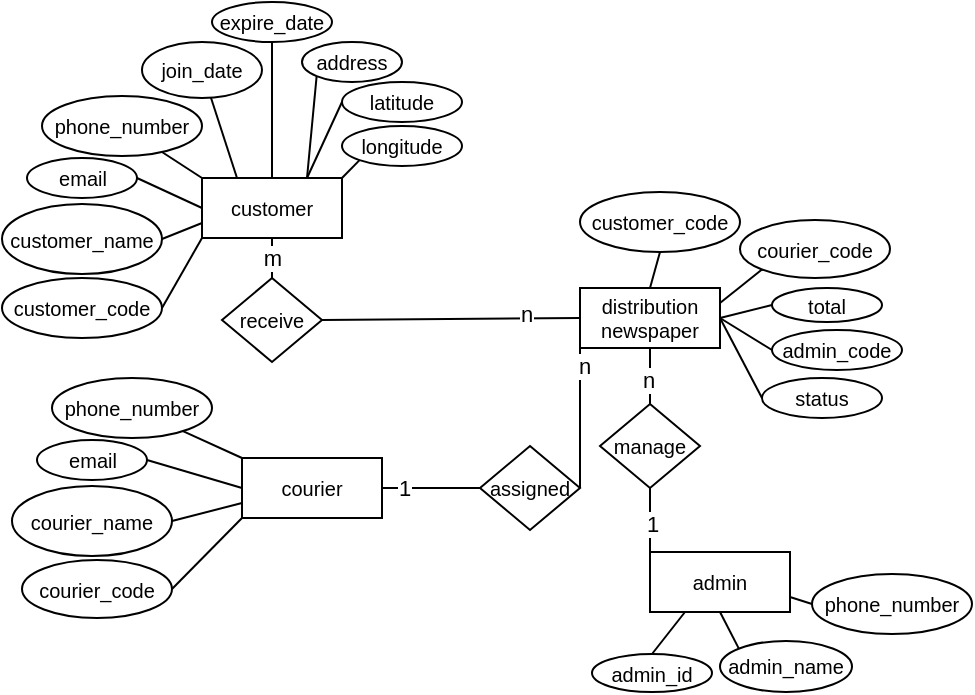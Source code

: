 <mxfile version="21.6.3" type="github">
  <diagram name="Halaman-1" id="nuiSfRS71nD0shJb9EcE">
    <mxGraphModel dx="823" dy="550" grid="1" gridSize="10" guides="1" tooltips="1" connect="1" arrows="1" fold="1" page="1" pageScale="1" pageWidth="827" pageHeight="1169" math="0" shadow="0">
      <root>
        <mxCell id="0" />
        <mxCell id="1" parent="0" />
        <mxCell id="Na1XoPNJRYPSw73fV12i-1" value="email" style="ellipse;whiteSpace=wrap;html=1;fontSize=10;" parent="1" vertex="1">
          <mxGeometry x="52.5" y="118" width="55" height="20" as="geometry" />
        </mxCell>
        <mxCell id="Na1XoPNJRYPSw73fV12i-5" value="courier" style="rounded=0;whiteSpace=wrap;html=1;fontSize=10;" parent="1" vertex="1">
          <mxGeometry x="160" y="268" width="70" height="30" as="geometry" />
        </mxCell>
        <mxCell id="Na1XoPNJRYPSw73fV12i-6" value="customer" style="rounded=0;whiteSpace=wrap;html=1;fontSize=10;" parent="1" vertex="1">
          <mxGeometry x="140" y="128" width="70" height="30" as="geometry" />
        </mxCell>
        <mxCell id="Na1XoPNJRYPSw73fV12i-7" value="customer_code" style="ellipse;whiteSpace=wrap;html=1;fontSize=10;" parent="1" vertex="1">
          <mxGeometry x="40" y="178" width="80" height="30" as="geometry" />
        </mxCell>
        <mxCell id="Na1XoPNJRYPSw73fV12i-8" value="customer_name" style="ellipse;whiteSpace=wrap;html=1;fontSize=10;" parent="1" vertex="1">
          <mxGeometry x="40" y="141" width="80" height="35" as="geometry" />
        </mxCell>
        <mxCell id="Na1XoPNJRYPSw73fV12i-9" value="phone_number" style="ellipse;whiteSpace=wrap;html=1;fontSize=10;" parent="1" vertex="1">
          <mxGeometry x="60" y="87" width="80" height="30" as="geometry" />
        </mxCell>
        <mxCell id="Na1XoPNJRYPSw73fV12i-10" value="join_date" style="ellipse;whiteSpace=wrap;html=1;fontSize=10;" parent="1" vertex="1">
          <mxGeometry x="110" y="60" width="60" height="28" as="geometry" />
        </mxCell>
        <mxCell id="Na1XoPNJRYPSw73fV12i-11" value="expire_date" style="ellipse;whiteSpace=wrap;html=1;fontSize=10;" parent="1" vertex="1">
          <mxGeometry x="145" y="40" width="60" height="20" as="geometry" />
        </mxCell>
        <mxCell id="Na1XoPNJRYPSw73fV12i-12" value="address" style="ellipse;whiteSpace=wrap;html=1;fontSize=10;" parent="1" vertex="1">
          <mxGeometry x="190" y="60" width="50" height="20" as="geometry" />
        </mxCell>
        <mxCell id="Na1XoPNJRYPSw73fV12i-13" value="latitude" style="ellipse;whiteSpace=wrap;html=1;fontSize=10;" parent="1" vertex="1">
          <mxGeometry x="210" y="80" width="60" height="20" as="geometry" />
        </mxCell>
        <mxCell id="Na1XoPNJRYPSw73fV12i-14" value="longitude" style="ellipse;whiteSpace=wrap;html=1;fontSize=10;" parent="1" vertex="1">
          <mxGeometry x="210" y="102" width="60" height="20" as="geometry" />
        </mxCell>
        <mxCell id="Na1XoPNJRYPSw73fV12i-17" value="" style="endArrow=none;html=1;rounded=0;exitX=1;exitY=0.5;exitDx=0;exitDy=0;entryX=0;entryY=1;entryDx=0;entryDy=0;" parent="1" source="Na1XoPNJRYPSw73fV12i-7" target="Na1XoPNJRYPSw73fV12i-6" edge="1">
          <mxGeometry width="50" height="50" relative="1" as="geometry">
            <mxPoint x="250" y="148" as="sourcePoint" />
            <mxPoint x="300" y="98" as="targetPoint" />
          </mxGeometry>
        </mxCell>
        <mxCell id="Na1XoPNJRYPSw73fV12i-19" value="" style="endArrow=none;html=1;rounded=0;exitX=1;exitY=0.5;exitDx=0;exitDy=0;entryX=0;entryY=0.75;entryDx=0;entryDy=0;" parent="1" source="Na1XoPNJRYPSw73fV12i-8" target="Na1XoPNJRYPSw73fV12i-6" edge="1">
          <mxGeometry width="50" height="50" relative="1" as="geometry">
            <mxPoint x="130" y="203" as="sourcePoint" />
            <mxPoint x="150" y="168" as="targetPoint" />
          </mxGeometry>
        </mxCell>
        <mxCell id="Na1XoPNJRYPSw73fV12i-20" value="" style="endArrow=none;html=1;rounded=0;exitX=1;exitY=0.5;exitDx=0;exitDy=0;entryX=0;entryY=0.5;entryDx=0;entryDy=0;" parent="1" source="Na1XoPNJRYPSw73fV12i-1" target="Na1XoPNJRYPSw73fV12i-6" edge="1">
          <mxGeometry width="50" height="50" relative="1" as="geometry">
            <mxPoint x="130" y="169" as="sourcePoint" />
            <mxPoint x="150" y="161" as="targetPoint" />
          </mxGeometry>
        </mxCell>
        <mxCell id="Na1XoPNJRYPSw73fV12i-21" value="" style="endArrow=none;html=1;rounded=0;entryX=0;entryY=0;entryDx=0;entryDy=0;" parent="1" source="Na1XoPNJRYPSw73fV12i-9" target="Na1XoPNJRYPSw73fV12i-6" edge="1">
          <mxGeometry width="50" height="50" relative="1" as="geometry">
            <mxPoint x="117" y="138" as="sourcePoint" />
            <mxPoint x="150" y="153" as="targetPoint" />
          </mxGeometry>
        </mxCell>
        <mxCell id="Na1XoPNJRYPSw73fV12i-22" value="" style="endArrow=none;html=1;rounded=0;entryX=0.25;entryY=0;entryDx=0;entryDy=0;" parent="1" source="Na1XoPNJRYPSw73fV12i-10" target="Na1XoPNJRYPSw73fV12i-6" edge="1">
          <mxGeometry width="50" height="50" relative="1" as="geometry">
            <mxPoint x="130" y="125" as="sourcePoint" />
            <mxPoint x="150" y="138" as="targetPoint" />
          </mxGeometry>
        </mxCell>
        <mxCell id="Na1XoPNJRYPSw73fV12i-23" value="" style="endArrow=none;html=1;rounded=0;entryX=0.5;entryY=0;entryDx=0;entryDy=0;" parent="1" source="Na1XoPNJRYPSw73fV12i-11" target="Na1XoPNJRYPSw73fV12i-6" edge="1">
          <mxGeometry width="50" height="50" relative="1" as="geometry">
            <mxPoint x="154" y="98" as="sourcePoint" />
            <mxPoint x="167" y="138" as="targetPoint" />
          </mxGeometry>
        </mxCell>
        <mxCell id="Na1XoPNJRYPSw73fV12i-24" value="" style="endArrow=none;html=1;rounded=0;entryX=0.75;entryY=0;entryDx=0;entryDy=0;exitX=0;exitY=1;exitDx=0;exitDy=0;" parent="1" source="Na1XoPNJRYPSw73fV12i-12" target="Na1XoPNJRYPSw73fV12i-6" edge="1">
          <mxGeometry width="50" height="50" relative="1" as="geometry">
            <mxPoint x="185" y="70" as="sourcePoint" />
            <mxPoint x="185" y="138" as="targetPoint" />
          </mxGeometry>
        </mxCell>
        <mxCell id="Na1XoPNJRYPSw73fV12i-25" value="" style="endArrow=none;html=1;rounded=0;entryX=0.75;entryY=0;entryDx=0;entryDy=0;exitX=0;exitY=0.5;exitDx=0;exitDy=0;" parent="1" source="Na1XoPNJRYPSw73fV12i-13" target="Na1XoPNJRYPSw73fV12i-6" edge="1">
          <mxGeometry width="50" height="50" relative="1" as="geometry">
            <mxPoint x="207" y="87" as="sourcePoint" />
            <mxPoint x="202" y="138" as="targetPoint" />
          </mxGeometry>
        </mxCell>
        <mxCell id="Na1XoPNJRYPSw73fV12i-26" value="" style="endArrow=none;html=1;rounded=0;entryX=1;entryY=0;entryDx=0;entryDy=0;exitX=0;exitY=1;exitDx=0;exitDy=0;" parent="1" source="Na1XoPNJRYPSw73fV12i-14" target="Na1XoPNJRYPSw73fV12i-6" edge="1">
          <mxGeometry width="50" height="50" relative="1" as="geometry">
            <mxPoint x="220" y="100" as="sourcePoint" />
            <mxPoint x="202" y="138" as="targetPoint" />
          </mxGeometry>
        </mxCell>
        <mxCell id="Na1XoPNJRYPSw73fV12i-27" value="admin" style="rounded=0;whiteSpace=wrap;html=1;fontSize=10;" parent="1" vertex="1">
          <mxGeometry x="364" y="315" width="70" height="30" as="geometry" />
        </mxCell>
        <mxCell id="Na1XoPNJRYPSw73fV12i-29" value="distribution&lt;br&gt;newspaper" style="rounded=0;whiteSpace=wrap;html=1;fontSize=10;" parent="1" vertex="1">
          <mxGeometry x="329" y="183" width="70" height="30" as="geometry" />
        </mxCell>
        <mxCell id="Na1XoPNJRYPSw73fV12i-30" value="email" style="ellipse;whiteSpace=wrap;html=1;fontSize=10;" parent="1" vertex="1">
          <mxGeometry x="57.5" y="259" width="55" height="20" as="geometry" />
        </mxCell>
        <mxCell id="Na1XoPNJRYPSw73fV12i-31" value="courier_code" style="ellipse;whiteSpace=wrap;html=1;fontSize=10;" parent="1" vertex="1">
          <mxGeometry x="50" y="319" width="75" height="29" as="geometry" />
        </mxCell>
        <mxCell id="Na1XoPNJRYPSw73fV12i-32" value="courier_name" style="ellipse;whiteSpace=wrap;html=1;fontSize=10;" parent="1" vertex="1">
          <mxGeometry x="45" y="282" width="80" height="35" as="geometry" />
        </mxCell>
        <mxCell id="Na1XoPNJRYPSw73fV12i-33" value="phone_number" style="ellipse;whiteSpace=wrap;html=1;fontSize=10;" parent="1" vertex="1">
          <mxGeometry x="65" y="228" width="80" height="30" as="geometry" />
        </mxCell>
        <mxCell id="Na1XoPNJRYPSw73fV12i-34" value="" style="endArrow=none;html=1;rounded=0;exitX=1;exitY=0.5;exitDx=0;exitDy=0;entryX=0;entryY=1;entryDx=0;entryDy=0;" parent="1" source="Na1XoPNJRYPSw73fV12i-31" target="Na1XoPNJRYPSw73fV12i-5" edge="1">
          <mxGeometry width="50" height="50" relative="1" as="geometry">
            <mxPoint x="255" y="289" as="sourcePoint" />
            <mxPoint x="145" y="299" as="targetPoint" />
          </mxGeometry>
        </mxCell>
        <mxCell id="Na1XoPNJRYPSw73fV12i-35" value="" style="endArrow=none;html=1;rounded=0;exitX=1;exitY=0.5;exitDx=0;exitDy=0;entryX=0;entryY=0.75;entryDx=0;entryDy=0;" parent="1" source="Na1XoPNJRYPSw73fV12i-32" target="Na1XoPNJRYPSw73fV12i-5" edge="1">
          <mxGeometry width="50" height="50" relative="1" as="geometry">
            <mxPoint x="135" y="344" as="sourcePoint" />
            <mxPoint x="145" y="292" as="targetPoint" />
          </mxGeometry>
        </mxCell>
        <mxCell id="Na1XoPNJRYPSw73fV12i-36" value="" style="endArrow=none;html=1;rounded=0;exitX=1;exitY=0.5;exitDx=0;exitDy=0;entryX=0;entryY=0.5;entryDx=0;entryDy=0;" parent="1" source="Na1XoPNJRYPSw73fV12i-30" target="Na1XoPNJRYPSw73fV12i-5" edge="1">
          <mxGeometry width="50" height="50" relative="1" as="geometry">
            <mxPoint x="135" y="310" as="sourcePoint" />
            <mxPoint x="145" y="284" as="targetPoint" />
          </mxGeometry>
        </mxCell>
        <mxCell id="Na1XoPNJRYPSw73fV12i-37" value="" style="endArrow=none;html=1;rounded=0;entryX=0;entryY=0;entryDx=0;entryDy=0;" parent="1" source="Na1XoPNJRYPSw73fV12i-33" target="Na1XoPNJRYPSw73fV12i-5" edge="1">
          <mxGeometry width="50" height="50" relative="1" as="geometry">
            <mxPoint x="122" y="279" as="sourcePoint" />
            <mxPoint x="145" y="269" as="targetPoint" />
          </mxGeometry>
        </mxCell>
        <mxCell id="Na1XoPNJRYPSw73fV12i-38" value="admin_id" style="ellipse;whiteSpace=wrap;html=1;fontSize=10;" parent="1" vertex="1">
          <mxGeometry x="335" y="366" width="60" height="19" as="geometry" />
        </mxCell>
        <mxCell id="Na1XoPNJRYPSw73fV12i-39" value="admin_name" style="ellipse;whiteSpace=wrap;html=1;fontSize=10;" parent="1" vertex="1">
          <mxGeometry x="399" y="359.5" width="66" height="25.5" as="geometry" />
        </mxCell>
        <mxCell id="Na1XoPNJRYPSw73fV12i-40" value="phone_number" style="ellipse;whiteSpace=wrap;html=1;fontSize=10;" parent="1" vertex="1">
          <mxGeometry x="445" y="326" width="80" height="30" as="geometry" />
        </mxCell>
        <mxCell id="Na1XoPNJRYPSw73fV12i-41" value="" style="endArrow=none;html=1;rounded=0;entryX=0.5;entryY=0;entryDx=0;entryDy=0;exitX=0.25;exitY=1;exitDx=0;exitDy=0;" parent="1" source="Na1XoPNJRYPSw73fV12i-27" target="Na1XoPNJRYPSw73fV12i-38" edge="1">
          <mxGeometry width="50" height="50" relative="1" as="geometry">
            <mxPoint x="325" y="245" as="sourcePoint" />
            <mxPoint x="375" y="195" as="targetPoint" />
          </mxGeometry>
        </mxCell>
        <mxCell id="Na1XoPNJRYPSw73fV12i-42" value="" style="endArrow=none;html=1;rounded=0;entryX=0;entryY=0;entryDx=0;entryDy=0;exitX=0.5;exitY=1;exitDx=0;exitDy=0;" parent="1" source="Na1XoPNJRYPSw73fV12i-27" target="Na1XoPNJRYPSw73fV12i-39" edge="1">
          <mxGeometry width="50" height="50" relative="1" as="geometry">
            <mxPoint x="392" y="355" as="sourcePoint" />
            <mxPoint x="375" y="376" as="targetPoint" />
          </mxGeometry>
        </mxCell>
        <mxCell id="Na1XoPNJRYPSw73fV12i-43" value="" style="endArrow=none;html=1;rounded=0;entryX=0;entryY=0.5;entryDx=0;entryDy=0;exitX=1;exitY=0.75;exitDx=0;exitDy=0;" parent="1" source="Na1XoPNJRYPSw73fV12i-27" target="Na1XoPNJRYPSw73fV12i-40" edge="1">
          <mxGeometry width="50" height="50" relative="1" as="geometry">
            <mxPoint x="409" y="355" as="sourcePoint" />
            <mxPoint x="418" y="373" as="targetPoint" />
          </mxGeometry>
        </mxCell>
        <mxCell id="Na1XoPNJRYPSw73fV12i-44" value="status" style="ellipse;whiteSpace=wrap;html=1;fontSize=10;" parent="1" vertex="1">
          <mxGeometry x="420" y="228" width="60" height="20" as="geometry" />
        </mxCell>
        <mxCell id="Na1XoPNJRYPSw73fV12i-45" value="customer_code" style="ellipse;whiteSpace=wrap;html=1;fontSize=10;" parent="1" vertex="1">
          <mxGeometry x="329" y="135" width="80" height="30" as="geometry" />
        </mxCell>
        <mxCell id="Na1XoPNJRYPSw73fV12i-46" value="courier_code" style="ellipse;whiteSpace=wrap;html=1;fontSize=10;" parent="1" vertex="1">
          <mxGeometry x="409" y="149" width="75" height="29" as="geometry" />
        </mxCell>
        <mxCell id="Na1XoPNJRYPSw73fV12i-48" value="" style="endArrow=none;html=1;rounded=0;entryX=0.5;entryY=1;entryDx=0;entryDy=0;exitX=0.5;exitY=0;exitDx=0;exitDy=0;" parent="1" source="Na1XoPNJRYPSw73fV12i-29" target="Na1XoPNJRYPSw73fV12i-45" edge="1">
          <mxGeometry width="50" height="50" relative="1" as="geometry">
            <mxPoint x="270" y="205" as="sourcePoint" />
            <mxPoint x="320" y="155" as="targetPoint" />
          </mxGeometry>
        </mxCell>
        <mxCell id="Na1XoPNJRYPSw73fV12i-49" value="" style="endArrow=none;html=1;rounded=0;entryX=0;entryY=1;entryDx=0;entryDy=0;exitX=1;exitY=0.25;exitDx=0;exitDy=0;" parent="1" source="Na1XoPNJRYPSw73fV12i-29" target="Na1XoPNJRYPSw73fV12i-46" edge="1">
          <mxGeometry width="50" height="50" relative="1" as="geometry">
            <mxPoint x="410" y="185" as="sourcePoint" />
            <mxPoint x="379" y="175" as="targetPoint" />
          </mxGeometry>
        </mxCell>
        <mxCell id="Na1XoPNJRYPSw73fV12i-50" value="" style="endArrow=none;html=1;rounded=0;entryX=0;entryY=0.5;entryDx=0;entryDy=0;exitX=1;exitY=0.5;exitDx=0;exitDy=0;" parent="1" source="Na1XoPNJRYPSw73fV12i-29" target="Na1XoPNJRYPSw73fV12i-44" edge="1">
          <mxGeometry width="50" height="50" relative="1" as="geometry">
            <mxPoint x="409" y="201" as="sourcePoint" />
            <mxPoint x="430" y="191" as="targetPoint" />
          </mxGeometry>
        </mxCell>
        <mxCell id="Na1XoPNJRYPSw73fV12i-51" value="receive" style="rhombus;whiteSpace=wrap;html=1;fontSize=10;" parent="1" vertex="1">
          <mxGeometry x="150" y="178" width="50" height="42" as="geometry" />
        </mxCell>
        <mxCell id="Na1XoPNJRYPSw73fV12i-56" value="m" style="endArrow=none;html=1;rounded=0;entryX=0.5;entryY=1;entryDx=0;entryDy=0;exitX=0.5;exitY=0;exitDx=0;exitDy=0;" parent="1" source="Na1XoPNJRYPSw73fV12i-51" target="Na1XoPNJRYPSw73fV12i-6" edge="1">
          <mxGeometry width="50" height="50" relative="1" as="geometry">
            <mxPoint x="270" y="198" as="sourcePoint" />
            <mxPoint x="320" y="148" as="targetPoint" />
          </mxGeometry>
        </mxCell>
        <mxCell id="Na1XoPNJRYPSw73fV12i-57" value="" style="endArrow=none;html=1;rounded=0;exitX=1;exitY=0.5;exitDx=0;exitDy=0;entryX=0;entryY=0.5;entryDx=0;entryDy=0;" parent="1" source="Na1XoPNJRYPSw73fV12i-51" target="Na1XoPNJRYPSw73fV12i-29" edge="1">
          <mxGeometry width="50" height="50" relative="1" as="geometry">
            <mxPoint x="270" y="198" as="sourcePoint" />
            <mxPoint x="320" y="148" as="targetPoint" />
          </mxGeometry>
        </mxCell>
        <mxCell id="ycjDeE78NnPNzrrvT1JK-5" value="n" style="edgeLabel;html=1;align=center;verticalAlign=middle;resizable=0;points=[];" parent="Na1XoPNJRYPSw73fV12i-57" vertex="1" connectable="0">
          <mxGeometry x="0.579" y="2" relative="1" as="geometry">
            <mxPoint as="offset" />
          </mxGeometry>
        </mxCell>
        <mxCell id="Na1XoPNJRYPSw73fV12i-58" value="assigned" style="rhombus;whiteSpace=wrap;html=1;fontSize=10;" parent="1" vertex="1">
          <mxGeometry x="279" y="262" width="50" height="42" as="geometry" />
        </mxCell>
        <mxCell id="Na1XoPNJRYPSw73fV12i-59" value="" style="endArrow=none;html=1;rounded=0;exitX=1;exitY=0.5;exitDx=0;exitDy=0;entryX=0;entryY=0.5;entryDx=0;entryDy=0;" parent="1" source="Na1XoPNJRYPSw73fV12i-5" target="Na1XoPNJRYPSw73fV12i-58" edge="1">
          <mxGeometry width="50" height="50" relative="1" as="geometry">
            <mxPoint x="210" y="209" as="sourcePoint" />
            <mxPoint x="339" y="208" as="targetPoint" />
          </mxGeometry>
        </mxCell>
        <mxCell id="ycjDeE78NnPNzrrvT1JK-8" value="1" style="edgeLabel;html=1;align=center;verticalAlign=middle;resizable=0;points=[];" parent="Na1XoPNJRYPSw73fV12i-59" vertex="1" connectable="0">
          <mxGeometry x="-0.543" relative="1" as="geometry">
            <mxPoint as="offset" />
          </mxGeometry>
        </mxCell>
        <mxCell id="Na1XoPNJRYPSw73fV12i-60" value="manage" style="rhombus;whiteSpace=wrap;html=1;fontSize=10;" parent="1" vertex="1">
          <mxGeometry x="339" y="241" width="50" height="42" as="geometry" />
        </mxCell>
        <mxCell id="Na1XoPNJRYPSw73fV12i-61" value="" style="endArrow=none;html=1;rounded=0;entryX=0.5;entryY=1;entryDx=0;entryDy=0;exitX=0;exitY=0;exitDx=0;exitDy=0;" parent="1" source="Na1XoPNJRYPSw73fV12i-27" target="Na1XoPNJRYPSw73fV12i-60" edge="1">
          <mxGeometry width="50" height="50" relative="1" as="geometry">
            <mxPoint x="387" y="347" as="sourcePoint" />
            <mxPoint x="364" y="289" as="targetPoint" />
          </mxGeometry>
        </mxCell>
        <mxCell id="ycjDeE78NnPNzrrvT1JK-6" value="1" style="edgeLabel;html=1;align=center;verticalAlign=middle;resizable=0;points=[];" parent="Na1XoPNJRYPSw73fV12i-61" vertex="1" connectable="0">
          <mxGeometry x="-0.118" y="-1" relative="1" as="geometry">
            <mxPoint as="offset" />
          </mxGeometry>
        </mxCell>
        <mxCell id="Na1XoPNJRYPSw73fV12i-62" value="" style="endArrow=none;html=1;rounded=0;entryX=0.5;entryY=1;entryDx=0;entryDy=0;exitX=0.5;exitY=0;exitDx=0;exitDy=0;" parent="1" source="Na1XoPNJRYPSw73fV12i-60" target="Na1XoPNJRYPSw73fV12i-29" edge="1">
          <mxGeometry width="50" height="50" relative="1" as="geometry">
            <mxPoint x="374" y="298" as="sourcePoint" />
            <mxPoint x="374" y="280" as="targetPoint" />
          </mxGeometry>
        </mxCell>
        <mxCell id="ycjDeE78NnPNzrrvT1JK-7" value="n" style="edgeLabel;html=1;align=center;verticalAlign=middle;resizable=0;points=[];" parent="Na1XoPNJRYPSw73fV12i-62" vertex="1" connectable="0">
          <mxGeometry x="-0.108" y="1" relative="1" as="geometry">
            <mxPoint as="offset" />
          </mxGeometry>
        </mxCell>
        <mxCell id="Na1XoPNJRYPSw73fV12i-64" value="" style="endArrow=none;html=1;rounded=0;entryX=0;entryY=1;entryDx=0;entryDy=0;exitX=1;exitY=0.5;exitDx=0;exitDy=0;" parent="1" source="Na1XoPNJRYPSw73fV12i-58" target="Na1XoPNJRYPSw73fV12i-29" edge="1">
          <mxGeometry width="50" height="50" relative="1" as="geometry">
            <mxPoint x="374" y="298" as="sourcePoint" />
            <mxPoint x="374" y="280" as="targetPoint" />
          </mxGeometry>
        </mxCell>
        <mxCell id="ycjDeE78NnPNzrrvT1JK-9" value="n" style="edgeLabel;html=1;align=center;verticalAlign=middle;resizable=0;points=[];" parent="Na1XoPNJRYPSw73fV12i-64" vertex="1" connectable="0">
          <mxGeometry x="0.745" y="-2" relative="1" as="geometry">
            <mxPoint as="offset" />
          </mxGeometry>
        </mxCell>
        <mxCell id="ycjDeE78NnPNzrrvT1JK-1" value="total" style="ellipse;whiteSpace=wrap;html=1;fontSize=10;" parent="1" vertex="1">
          <mxGeometry x="425" y="183" width="55" height="17" as="geometry" />
        </mxCell>
        <mxCell id="ycjDeE78NnPNzrrvT1JK-2" value="admin_code" style="ellipse;whiteSpace=wrap;html=1;fontSize=10;" parent="1" vertex="1">
          <mxGeometry x="425" y="204" width="65" height="20" as="geometry" />
        </mxCell>
        <mxCell id="ycjDeE78NnPNzrrvT1JK-3" value="" style="endArrow=none;html=1;rounded=0;entryX=0;entryY=0.5;entryDx=0;entryDy=0;exitX=1;exitY=0.5;exitDx=0;exitDy=0;" parent="1" source="Na1XoPNJRYPSw73fV12i-29" target="ycjDeE78NnPNzrrvT1JK-1" edge="1">
          <mxGeometry width="50" height="50" relative="1" as="geometry">
            <mxPoint x="409" y="201" as="sourcePoint" />
            <mxPoint x="430" y="184" as="targetPoint" />
          </mxGeometry>
        </mxCell>
        <mxCell id="ycjDeE78NnPNzrrvT1JK-4" value="" style="endArrow=none;html=1;rounded=0;entryX=0;entryY=0.5;entryDx=0;entryDy=0;exitX=1;exitY=0.5;exitDx=0;exitDy=0;" parent="1" source="Na1XoPNJRYPSw73fV12i-29" target="ycjDeE78NnPNzrrvT1JK-2" edge="1">
          <mxGeometry width="50" height="50" relative="1" as="geometry">
            <mxPoint x="409" y="208" as="sourcePoint" />
            <mxPoint x="435" y="202" as="targetPoint" />
          </mxGeometry>
        </mxCell>
      </root>
    </mxGraphModel>
  </diagram>
</mxfile>
